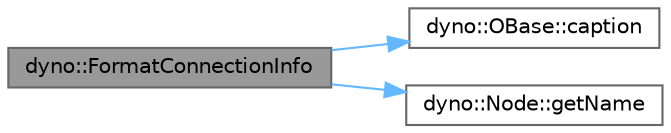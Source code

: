 digraph "dyno::FormatConnectionInfo"
{
 // LATEX_PDF_SIZE
  bgcolor="transparent";
  edge [fontname=Helvetica,fontsize=10,labelfontname=Helvetica,labelfontsize=10];
  node [fontname=Helvetica,fontsize=10,shape=box,height=0.2,width=0.4];
  rankdir="LR";
  Node1 [id="Node000001",label="dyno::FormatConnectionInfo",height=0.2,width=0.4,color="gray40", fillcolor="grey60", style="filled", fontcolor="black",tooltip=" "];
  Node1 -> Node2 [id="edge1_Node000001_Node000002",color="steelblue1",style="solid",tooltip=" "];
  Node2 [id="Node000002",label="dyno::OBase::caption",height=0.2,width=0.4,color="grey40", fillcolor="white", style="filled",URL="$classdyno_1_1_o_base.html#a3b2ae20076770c8e1c85f718bafcf9c7",tooltip="Return the caption."];
  Node1 -> Node3 [id="edge2_Node000001_Node000003",color="steelblue1",style="solid",tooltip=" "];
  Node3 [id="Node000003",label="dyno::Node::getName",height=0.2,width=0.4,color="grey40", fillcolor="white", style="filled",URL="$classdyno_1_1_node.html#abe51e6101f5cd330b19315c136ad2cc3",tooltip=" "];
}
